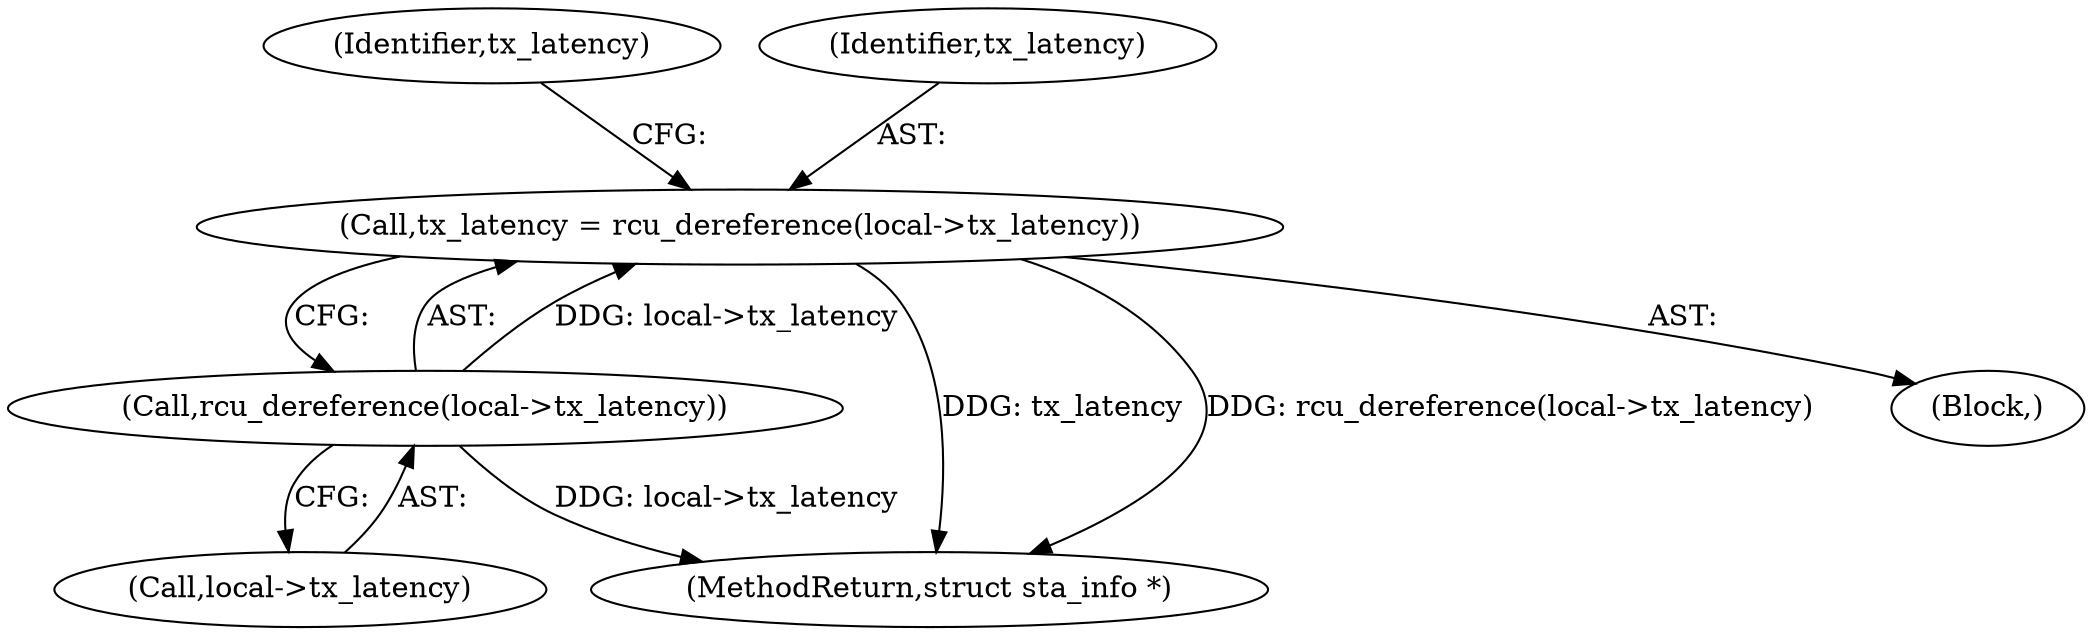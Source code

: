 digraph "0_linux_1d147bfa64293b2723c4fec50922168658e613ba_0@pointer" {
"1000138" [label="(Call,tx_latency = rcu_dereference(local->tx_latency))"];
"1000140" [label="(Call,rcu_dereference(local->tx_latency))"];
"1000528" [label="(MethodReturn,struct sta_info *)"];
"1000141" [label="(Call,local->tx_latency)"];
"1000145" [label="(Identifier,tx_latency)"];
"1000140" [label="(Call,rcu_dereference(local->tx_latency))"];
"1000108" [label="(Block,)"];
"1000139" [label="(Identifier,tx_latency)"];
"1000138" [label="(Call,tx_latency = rcu_dereference(local->tx_latency))"];
"1000138" -> "1000108"  [label="AST: "];
"1000138" -> "1000140"  [label="CFG: "];
"1000139" -> "1000138"  [label="AST: "];
"1000140" -> "1000138"  [label="AST: "];
"1000145" -> "1000138"  [label="CFG: "];
"1000138" -> "1000528"  [label="DDG: tx_latency"];
"1000138" -> "1000528"  [label="DDG: rcu_dereference(local->tx_latency)"];
"1000140" -> "1000138"  [label="DDG: local->tx_latency"];
"1000140" -> "1000141"  [label="CFG: "];
"1000141" -> "1000140"  [label="AST: "];
"1000140" -> "1000528"  [label="DDG: local->tx_latency"];
}

